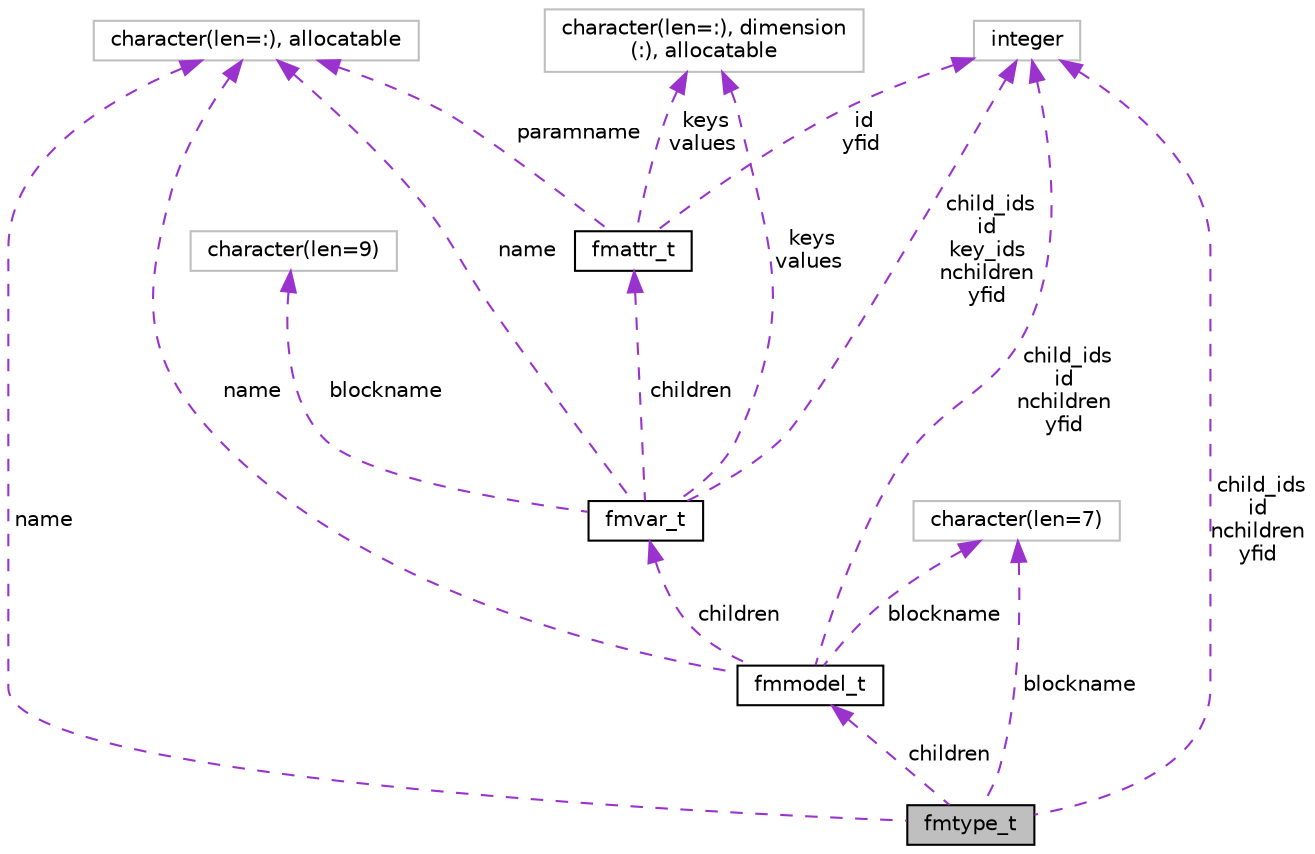 digraph "fmtype_t"
{
 // INTERACTIVE_SVG=YES
 // LATEX_PDF_SIZE
  edge [fontname="Helvetica",fontsize="10",labelfontname="Helvetica",labelfontsize="10"];
  node [fontname="Helvetica",fontsize="10",shape=record];
  Node1 [label="fmtype_t",height=0.2,width=0.4,color="black", fillcolor="grey75", style="filled", fontcolor="black",tooltip="This type represents the entries for a specific field type, e.g. a tracer. This type contains the nam..."];
  Node2 -> Node1 [dir="back",color="darkorchid3",fontsize="10",style="dashed",label=" children" ,fontname="Helvetica"];
  Node2 [label="fmmodel_t",height=0.2,width=0.4,color="black", fillcolor="white", style="filled",URL="$group__fm__yaml__mod.html#structfm__yaml__mod_1_1fmmodel__t",tooltip="This type represents the entries for a given model, e.g. land, ocean, atmosphere. This type contains ..."];
  Node3 -> Node2 [dir="back",color="darkorchid3",fontsize="10",style="dashed",label=" name" ,fontname="Helvetica"];
  Node3 [label="character(len=:), allocatable",height=0.2,width=0.4,color="grey75", fillcolor="white", style="filled",tooltip=" "];
  Node4 -> Node2 [dir="back",color="darkorchid3",fontsize="10",style="dashed",label=" blockname" ,fontname="Helvetica"];
  Node4 [label="character(len=7)",height=0.2,width=0.4,color="grey75", fillcolor="white", style="filled",tooltip=" "];
  Node5 -> Node2 [dir="back",color="darkorchid3",fontsize="10",style="dashed",label=" children" ,fontname="Helvetica"];
  Node5 [label="fmvar_t",height=0.2,width=0.4,color="black", fillcolor="white", style="filled",URL="$group__fm__yaml__mod.html#structfm__yaml__mod_1_1fmvar__t",tooltip="This type represents the entries for a given variable, e.g. dust. This type contains the name of the ..."];
  Node6 -> Node5 [dir="back",color="darkorchid3",fontsize="10",style="dashed",label=" children" ,fontname="Helvetica"];
  Node6 [label="fmattr_t",height=0.2,width=0.4,color="black", fillcolor="white", style="filled",URL="$group__fm__yaml__mod.html#structfm__yaml__mod_1_1fmattr__t",tooltip="This type represents the subparameters for a given variable parameter. This type contains the name of..."];
  Node3 -> Node6 [dir="back",color="darkorchid3",fontsize="10",style="dashed",label=" paramname" ,fontname="Helvetica"];
  Node7 -> Node6 [dir="back",color="darkorchid3",fontsize="10",style="dashed",label=" keys\nvalues" ,fontname="Helvetica"];
  Node7 [label="character(len=:), dimension\l(:), allocatable",height=0.2,width=0.4,color="grey75", fillcolor="white", style="filled",tooltip=" "];
  Node8 -> Node6 [dir="back",color="darkorchid3",fontsize="10",style="dashed",label=" id\nyfid" ,fontname="Helvetica"];
  Node8 [label="integer",height=0.2,width=0.4,color="grey75", fillcolor="white", style="filled",tooltip=" "];
  Node9 -> Node5 [dir="back",color="darkorchid3",fontsize="10",style="dashed",label=" blockname" ,fontname="Helvetica"];
  Node9 [label="character(len=9)",height=0.2,width=0.4,color="grey75", fillcolor="white", style="filled",tooltip=" "];
  Node3 -> Node5 [dir="back",color="darkorchid3",fontsize="10",style="dashed",label=" name" ,fontname="Helvetica"];
  Node7 -> Node5 [dir="back",color="darkorchid3",fontsize="10",style="dashed",label=" keys\nvalues" ,fontname="Helvetica"];
  Node8 -> Node5 [dir="back",color="darkorchid3",fontsize="10",style="dashed",label=" child_ids\nid\nkey_ids\nnchildren\nyfid" ,fontname="Helvetica"];
  Node8 -> Node2 [dir="back",color="darkorchid3",fontsize="10",style="dashed",label=" child_ids\nid\nnchildren\nyfid" ,fontname="Helvetica"];
  Node3 -> Node1 [dir="back",color="darkorchid3",fontsize="10",style="dashed",label=" name" ,fontname="Helvetica"];
  Node4 -> Node1 [dir="back",color="darkorchid3",fontsize="10",style="dashed",label=" blockname" ,fontname="Helvetica"];
  Node8 -> Node1 [dir="back",color="darkorchid3",fontsize="10",style="dashed",label=" child_ids\nid\nnchildren\nyfid" ,fontname="Helvetica"];
}
